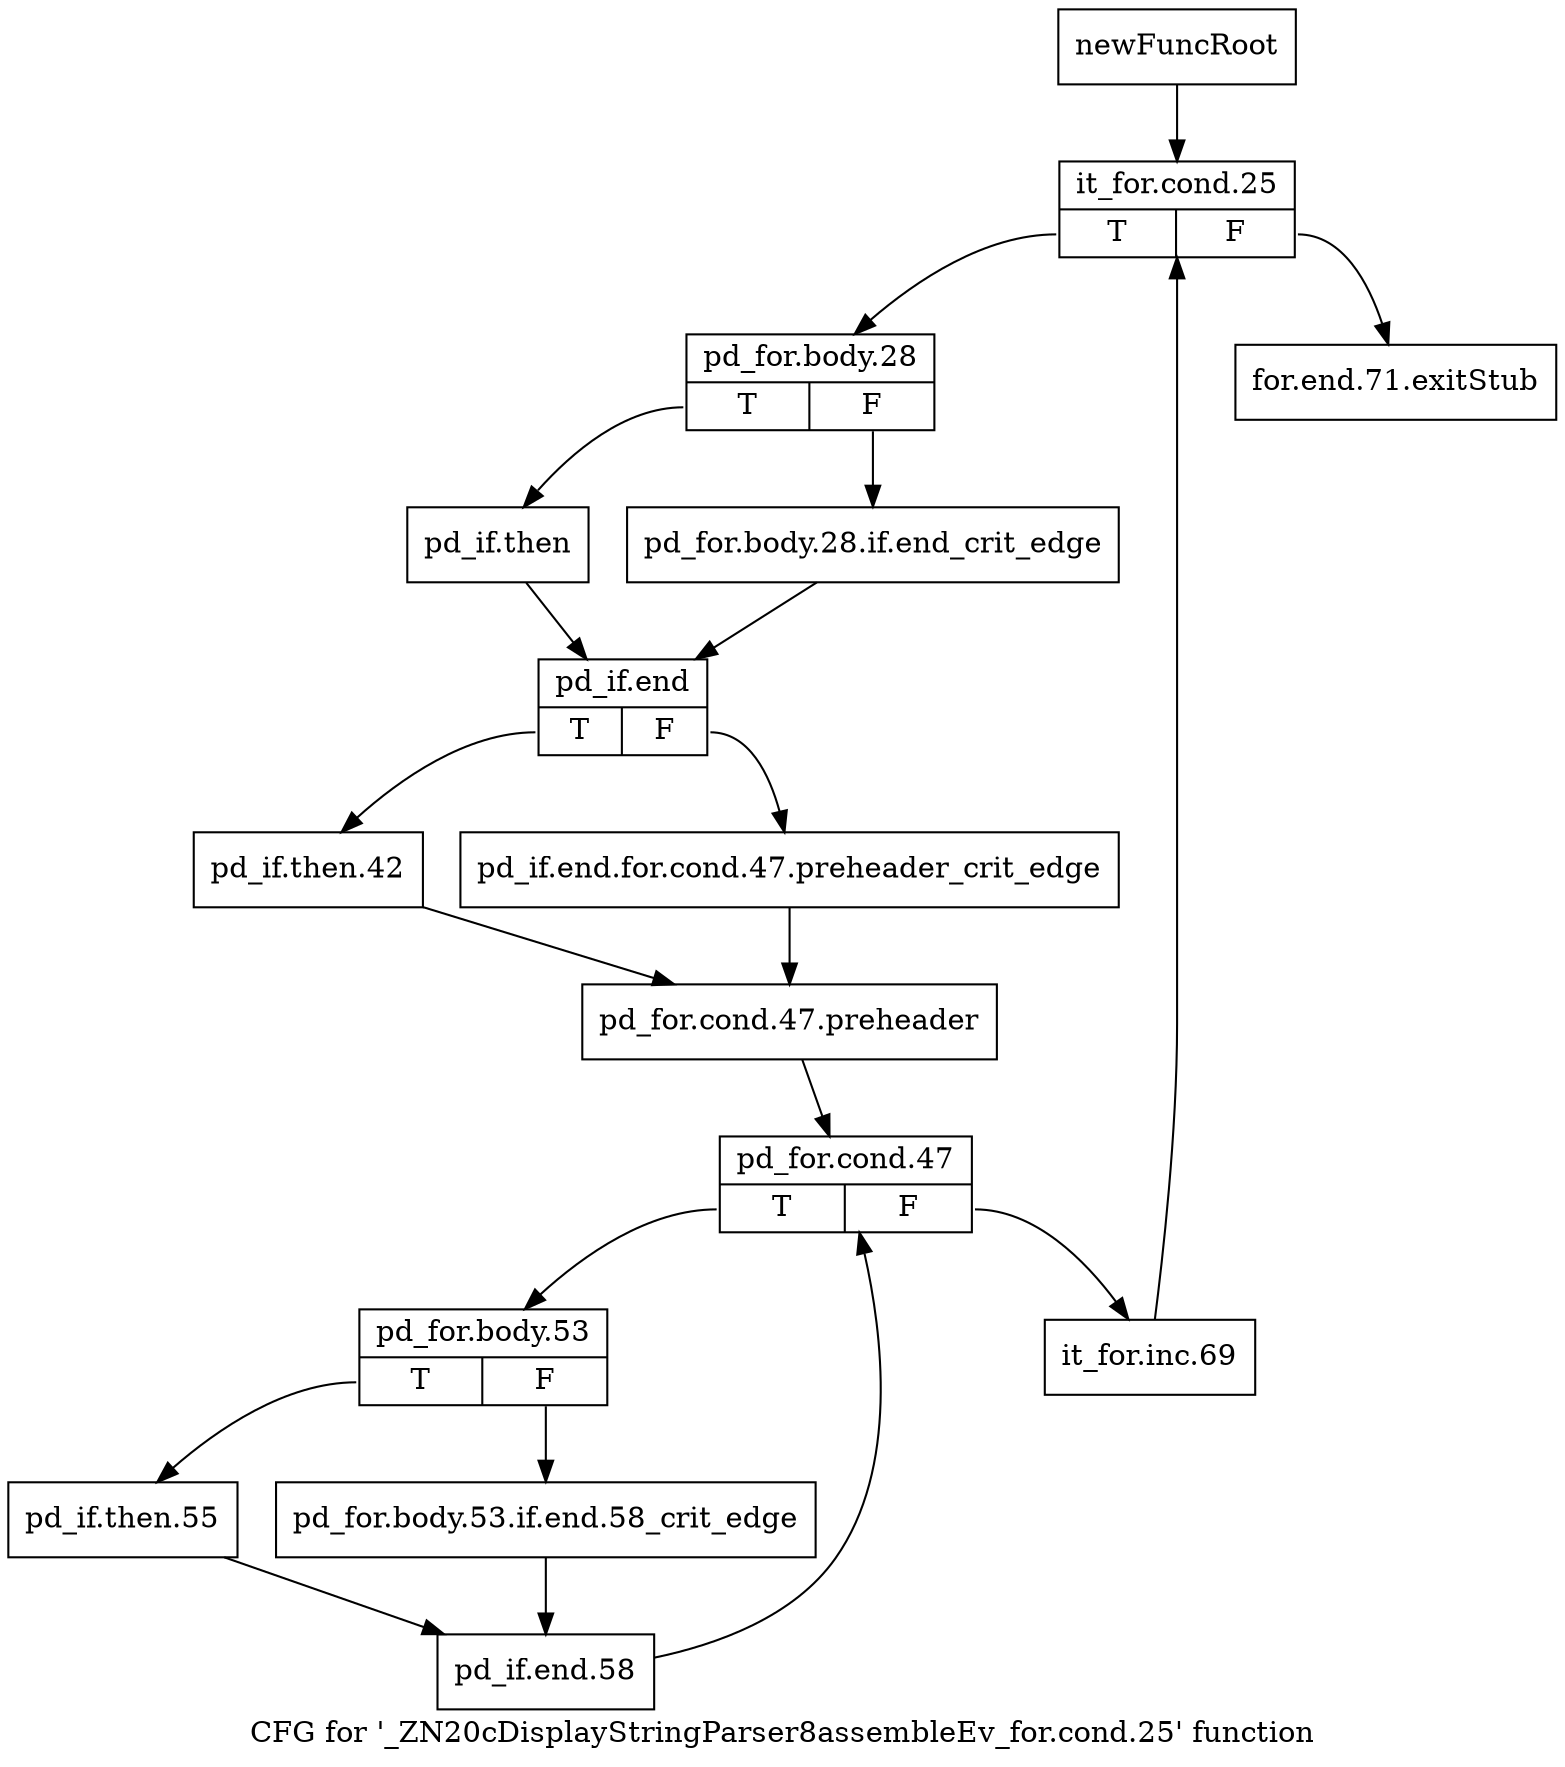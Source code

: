 digraph "CFG for '_ZN20cDisplayStringParser8assembleEv_for.cond.25' function" {
	label="CFG for '_ZN20cDisplayStringParser8assembleEv_for.cond.25' function";

	Node0x21ca940 [shape=record,label="{newFuncRoot}"];
	Node0x21ca940 -> Node0x21cd8e0;
	Node0x21cd890 [shape=record,label="{for.end.71.exitStub}"];
	Node0x21cd8e0 [shape=record,label="{it_for.cond.25|{<s0>T|<s1>F}}"];
	Node0x21cd8e0:s0 -> Node0x21cd930;
	Node0x21cd8e0:s1 -> Node0x21cd890;
	Node0x21cd930 [shape=record,label="{pd_for.body.28|{<s0>T|<s1>F}}"];
	Node0x21cd930:s0 -> Node0x21cd9d0;
	Node0x21cd930:s1 -> Node0x21cd980;
	Node0x21cd980 [shape=record,label="{pd_for.body.28.if.end_crit_edge}"];
	Node0x21cd980 -> Node0x21cda20;
	Node0x21cd9d0 [shape=record,label="{pd_if.then}"];
	Node0x21cd9d0 -> Node0x21cda20;
	Node0x21cda20 [shape=record,label="{pd_if.end|{<s0>T|<s1>F}}"];
	Node0x21cda20:s0 -> Node0x21ce350;
	Node0x21cda20:s1 -> Node0x21ce300;
	Node0x21ce300 [shape=record,label="{pd_if.end.for.cond.47.preheader_crit_edge}"];
	Node0x21ce300 -> Node0x21ce3a0;
	Node0x21ce350 [shape=record,label="{pd_if.then.42}"];
	Node0x21ce350 -> Node0x21ce3a0;
	Node0x21ce3a0 [shape=record,label="{pd_for.cond.47.preheader}"];
	Node0x21ce3a0 -> Node0x21ce3f0;
	Node0x21ce3f0 [shape=record,label="{pd_for.cond.47|{<s0>T|<s1>F}}"];
	Node0x21ce3f0:s0 -> Node0x21ce490;
	Node0x21ce3f0:s1 -> Node0x21ce440;
	Node0x21ce440 [shape=record,label="{it_for.inc.69}"];
	Node0x21ce440 -> Node0x21cd8e0;
	Node0x21ce490 [shape=record,label="{pd_for.body.53|{<s0>T|<s1>F}}"];
	Node0x21ce490:s0 -> Node0x21ce530;
	Node0x21ce490:s1 -> Node0x21ce4e0;
	Node0x21ce4e0 [shape=record,label="{pd_for.body.53.if.end.58_crit_edge}"];
	Node0x21ce4e0 -> Node0x21ce580;
	Node0x21ce530 [shape=record,label="{pd_if.then.55}"];
	Node0x21ce530 -> Node0x21ce580;
	Node0x21ce580 [shape=record,label="{pd_if.end.58}"];
	Node0x21ce580 -> Node0x21ce3f0;
}
